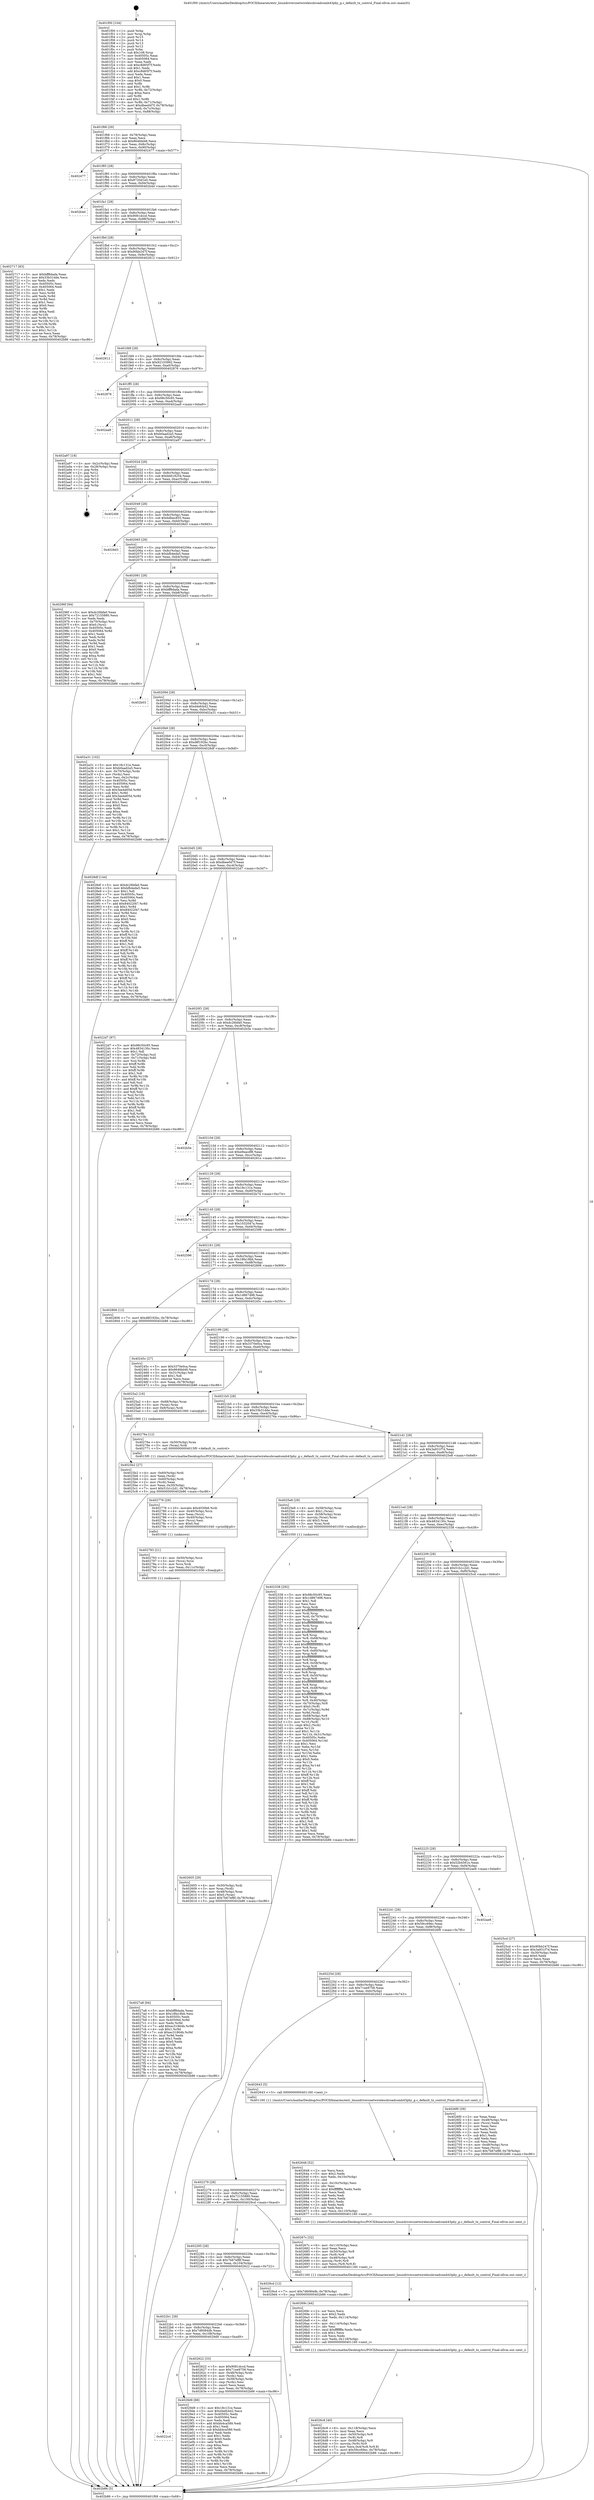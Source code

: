 digraph "0x401f00" {
  label = "0x401f00 (/mnt/c/Users/mathe/Desktop/tcc/POCII/binaries/extr_linuxdriversnetwirelessbroadcomb43phy_g.c_default_tx_control_Final-ollvm.out::main(0))"
  labelloc = "t"
  node[shape=record]

  Entry [label="",width=0.3,height=0.3,shape=circle,fillcolor=black,style=filled]
  "0x401f68" [label="{
     0x401f68 [29]\l
     | [instrs]\l
     &nbsp;&nbsp;0x401f68 \<+3\>: mov -0x78(%rbp),%eax\l
     &nbsp;&nbsp;0x401f6b \<+2\>: mov %eax,%ecx\l
     &nbsp;&nbsp;0x401f6d \<+6\>: sub $0x864fdd48,%ecx\l
     &nbsp;&nbsp;0x401f73 \<+6\>: mov %eax,-0x8c(%rbp)\l
     &nbsp;&nbsp;0x401f79 \<+6\>: mov %ecx,-0x90(%rbp)\l
     &nbsp;&nbsp;0x401f7f \<+6\>: je 0000000000402477 \<main+0x577\>\l
  }"]
  "0x402477" [label="{
     0x402477\l
  }", style=dashed]
  "0x401f85" [label="{
     0x401f85 [28]\l
     | [instrs]\l
     &nbsp;&nbsp;0x401f85 \<+5\>: jmp 0000000000401f8a \<main+0x8a\>\l
     &nbsp;&nbsp;0x401f8a \<+6\>: mov -0x8c(%rbp),%eax\l
     &nbsp;&nbsp;0x401f90 \<+5\>: sub $0x8720d1e0,%eax\l
     &nbsp;&nbsp;0x401f95 \<+6\>: mov %eax,-0x94(%rbp)\l
     &nbsp;&nbsp;0x401f9b \<+6\>: je 0000000000402b4d \<main+0xc4d\>\l
  }"]
  Exit [label="",width=0.3,height=0.3,shape=circle,fillcolor=black,style=filled,peripheries=2]
  "0x402b4d" [label="{
     0x402b4d\l
  }", style=dashed]
  "0x401fa1" [label="{
     0x401fa1 [28]\l
     | [instrs]\l
     &nbsp;&nbsp;0x401fa1 \<+5\>: jmp 0000000000401fa6 \<main+0xa6\>\l
     &nbsp;&nbsp;0x401fa6 \<+6\>: mov -0x8c(%rbp),%eax\l
     &nbsp;&nbsp;0x401fac \<+5\>: sub $0x9081dccd,%eax\l
     &nbsp;&nbsp;0x401fb1 \<+6\>: mov %eax,-0x98(%rbp)\l
     &nbsp;&nbsp;0x401fb7 \<+6\>: je 0000000000402717 \<main+0x817\>\l
  }"]
  "0x4022cd" [label="{
     0x4022cd\l
  }", style=dashed]
  "0x402717" [label="{
     0x402717 [83]\l
     | [instrs]\l
     &nbsp;&nbsp;0x402717 \<+5\>: mov $0xbff8dada,%eax\l
     &nbsp;&nbsp;0x40271c \<+5\>: mov $0x33b31dde,%ecx\l
     &nbsp;&nbsp;0x402721 \<+2\>: xor %edx,%edx\l
     &nbsp;&nbsp;0x402723 \<+7\>: mov 0x40505c,%esi\l
     &nbsp;&nbsp;0x40272a \<+7\>: mov 0x405064,%edi\l
     &nbsp;&nbsp;0x402731 \<+3\>: sub $0x1,%edx\l
     &nbsp;&nbsp;0x402734 \<+3\>: mov %esi,%r8d\l
     &nbsp;&nbsp;0x402737 \<+3\>: add %edx,%r8d\l
     &nbsp;&nbsp;0x40273a \<+4\>: imul %r8d,%esi\l
     &nbsp;&nbsp;0x40273e \<+3\>: and $0x1,%esi\l
     &nbsp;&nbsp;0x402741 \<+3\>: cmp $0x0,%esi\l
     &nbsp;&nbsp;0x402744 \<+4\>: sete %r9b\l
     &nbsp;&nbsp;0x402748 \<+3\>: cmp $0xa,%edi\l
     &nbsp;&nbsp;0x40274b \<+4\>: setl %r10b\l
     &nbsp;&nbsp;0x40274f \<+3\>: mov %r9b,%r11b\l
     &nbsp;&nbsp;0x402752 \<+3\>: and %r10b,%r11b\l
     &nbsp;&nbsp;0x402755 \<+3\>: xor %r10b,%r9b\l
     &nbsp;&nbsp;0x402758 \<+3\>: or %r9b,%r11b\l
     &nbsp;&nbsp;0x40275b \<+4\>: test $0x1,%r11b\l
     &nbsp;&nbsp;0x40275f \<+3\>: cmovne %ecx,%eax\l
     &nbsp;&nbsp;0x402762 \<+3\>: mov %eax,-0x78(%rbp)\l
     &nbsp;&nbsp;0x402765 \<+5\>: jmp 0000000000402b86 \<main+0xc86\>\l
  }"]
  "0x401fbd" [label="{
     0x401fbd [28]\l
     | [instrs]\l
     &nbsp;&nbsp;0x401fbd \<+5\>: jmp 0000000000401fc2 \<main+0xc2\>\l
     &nbsp;&nbsp;0x401fc2 \<+6\>: mov -0x8c(%rbp),%eax\l
     &nbsp;&nbsp;0x401fc8 \<+5\>: sub $0x90bb247f,%eax\l
     &nbsp;&nbsp;0x401fcd \<+6\>: mov %eax,-0x9c(%rbp)\l
     &nbsp;&nbsp;0x401fd3 \<+6\>: je 0000000000402812 \<main+0x912\>\l
  }"]
  "0x4029d9" [label="{
     0x4029d9 [88]\l
     | [instrs]\l
     &nbsp;&nbsp;0x4029d9 \<+5\>: mov $0x18c131e,%eax\l
     &nbsp;&nbsp;0x4029de \<+5\>: mov $0xd4efcb42,%ecx\l
     &nbsp;&nbsp;0x4029e3 \<+7\>: mov 0x40505c,%edx\l
     &nbsp;&nbsp;0x4029ea \<+7\>: mov 0x405064,%esi\l
     &nbsp;&nbsp;0x4029f1 \<+2\>: mov %edx,%edi\l
     &nbsp;&nbsp;0x4029f3 \<+6\>: add $0xbb4ca589,%edi\l
     &nbsp;&nbsp;0x4029f9 \<+3\>: sub $0x1,%edi\l
     &nbsp;&nbsp;0x4029fc \<+6\>: sub $0xbb4ca589,%edi\l
     &nbsp;&nbsp;0x402a02 \<+3\>: imul %edi,%edx\l
     &nbsp;&nbsp;0x402a05 \<+3\>: and $0x1,%edx\l
     &nbsp;&nbsp;0x402a08 \<+3\>: cmp $0x0,%edx\l
     &nbsp;&nbsp;0x402a0b \<+4\>: sete %r8b\l
     &nbsp;&nbsp;0x402a0f \<+3\>: cmp $0xa,%esi\l
     &nbsp;&nbsp;0x402a12 \<+4\>: setl %r9b\l
     &nbsp;&nbsp;0x402a16 \<+3\>: mov %r8b,%r10b\l
     &nbsp;&nbsp;0x402a19 \<+3\>: and %r9b,%r10b\l
     &nbsp;&nbsp;0x402a1c \<+3\>: xor %r9b,%r8b\l
     &nbsp;&nbsp;0x402a1f \<+3\>: or %r8b,%r10b\l
     &nbsp;&nbsp;0x402a22 \<+4\>: test $0x1,%r10b\l
     &nbsp;&nbsp;0x402a26 \<+3\>: cmovne %ecx,%eax\l
     &nbsp;&nbsp;0x402a29 \<+3\>: mov %eax,-0x78(%rbp)\l
     &nbsp;&nbsp;0x402a2c \<+5\>: jmp 0000000000402b86 \<main+0xc86\>\l
  }"]
  "0x402812" [label="{
     0x402812\l
  }", style=dashed]
  "0x401fd9" [label="{
     0x401fd9 [28]\l
     | [instrs]\l
     &nbsp;&nbsp;0x401fd9 \<+5\>: jmp 0000000000401fde \<main+0xde\>\l
     &nbsp;&nbsp;0x401fde \<+6\>: mov -0x8c(%rbp),%eax\l
     &nbsp;&nbsp;0x401fe4 \<+5\>: sub $0x92103992,%eax\l
     &nbsp;&nbsp;0x401fe9 \<+6\>: mov %eax,-0xa0(%rbp)\l
     &nbsp;&nbsp;0x401fef \<+6\>: je 0000000000402876 \<main+0x976\>\l
  }"]
  "0x4027a8" [label="{
     0x4027a8 [94]\l
     | [instrs]\l
     &nbsp;&nbsp;0x4027a8 \<+5\>: mov $0xbff8dada,%eax\l
     &nbsp;&nbsp;0x4027ad \<+5\>: mov $0x18fa18bb,%esi\l
     &nbsp;&nbsp;0x4027b2 \<+7\>: mov 0x40505c,%edx\l
     &nbsp;&nbsp;0x4027b9 \<+8\>: mov 0x405064,%r8d\l
     &nbsp;&nbsp;0x4027c1 \<+3\>: mov %edx,%r9d\l
     &nbsp;&nbsp;0x4027c4 \<+7\>: add $0xec31864b,%r9d\l
     &nbsp;&nbsp;0x4027cb \<+4\>: sub $0x1,%r9d\l
     &nbsp;&nbsp;0x4027cf \<+7\>: sub $0xec31864b,%r9d\l
     &nbsp;&nbsp;0x4027d6 \<+4\>: imul %r9d,%edx\l
     &nbsp;&nbsp;0x4027da \<+3\>: and $0x1,%edx\l
     &nbsp;&nbsp;0x4027dd \<+3\>: cmp $0x0,%edx\l
     &nbsp;&nbsp;0x4027e0 \<+4\>: sete %r10b\l
     &nbsp;&nbsp;0x4027e4 \<+4\>: cmp $0xa,%r8d\l
     &nbsp;&nbsp;0x4027e8 \<+4\>: setl %r11b\l
     &nbsp;&nbsp;0x4027ec \<+3\>: mov %r10b,%bl\l
     &nbsp;&nbsp;0x4027ef \<+3\>: and %r11b,%bl\l
     &nbsp;&nbsp;0x4027f2 \<+3\>: xor %r11b,%r10b\l
     &nbsp;&nbsp;0x4027f5 \<+3\>: or %r10b,%bl\l
     &nbsp;&nbsp;0x4027f8 \<+3\>: test $0x1,%bl\l
     &nbsp;&nbsp;0x4027fb \<+3\>: cmovne %esi,%eax\l
     &nbsp;&nbsp;0x4027fe \<+3\>: mov %eax,-0x78(%rbp)\l
     &nbsp;&nbsp;0x402801 \<+5\>: jmp 0000000000402b86 \<main+0xc86\>\l
  }"]
  "0x402876" [label="{
     0x402876\l
  }", style=dashed]
  "0x401ff5" [label="{
     0x401ff5 [28]\l
     | [instrs]\l
     &nbsp;&nbsp;0x401ff5 \<+5\>: jmp 0000000000401ffa \<main+0xfa\>\l
     &nbsp;&nbsp;0x401ffa \<+6\>: mov -0x8c(%rbp),%eax\l
     &nbsp;&nbsp;0x402000 \<+5\>: sub $0x98c50c95,%eax\l
     &nbsp;&nbsp;0x402005 \<+6\>: mov %eax,-0xa4(%rbp)\l
     &nbsp;&nbsp;0x40200b \<+6\>: je 0000000000402aa9 \<main+0xba9\>\l
  }"]
  "0x402793" [label="{
     0x402793 [21]\l
     | [instrs]\l
     &nbsp;&nbsp;0x402793 \<+4\>: mov -0x50(%rbp),%rcx\l
     &nbsp;&nbsp;0x402797 \<+3\>: mov (%rcx),%rcx\l
     &nbsp;&nbsp;0x40279a \<+3\>: mov %rcx,%rdi\l
     &nbsp;&nbsp;0x40279d \<+6\>: mov %eax,-0x11c(%rbp)\l
     &nbsp;&nbsp;0x4027a3 \<+5\>: call 0000000000401030 \<free@plt\>\l
     | [calls]\l
     &nbsp;&nbsp;0x401030 \{1\} (unknown)\l
  }"]
  "0x402aa9" [label="{
     0x402aa9\l
  }", style=dashed]
  "0x402011" [label="{
     0x402011 [28]\l
     | [instrs]\l
     &nbsp;&nbsp;0x402011 \<+5\>: jmp 0000000000402016 \<main+0x116\>\l
     &nbsp;&nbsp;0x402016 \<+6\>: mov -0x8c(%rbp),%eax\l
     &nbsp;&nbsp;0x40201c \<+5\>: sub $0xb0aad2a5,%eax\l
     &nbsp;&nbsp;0x402021 \<+6\>: mov %eax,-0xa8(%rbp)\l
     &nbsp;&nbsp;0x402027 \<+6\>: je 0000000000402a97 \<main+0xb97\>\l
  }"]
  "0x402776" [label="{
     0x402776 [29]\l
     | [instrs]\l
     &nbsp;&nbsp;0x402776 \<+10\>: movabs $0x4030b6,%rdi\l
     &nbsp;&nbsp;0x402780 \<+4\>: mov -0x40(%rbp),%rcx\l
     &nbsp;&nbsp;0x402784 \<+2\>: mov %eax,(%rcx)\l
     &nbsp;&nbsp;0x402786 \<+4\>: mov -0x40(%rbp),%rcx\l
     &nbsp;&nbsp;0x40278a \<+2\>: mov (%rcx),%esi\l
     &nbsp;&nbsp;0x40278c \<+2\>: mov $0x0,%al\l
     &nbsp;&nbsp;0x40278e \<+5\>: call 0000000000401040 \<printf@plt\>\l
     | [calls]\l
     &nbsp;&nbsp;0x401040 \{1\} (unknown)\l
  }"]
  "0x402a97" [label="{
     0x402a97 [18]\l
     | [instrs]\l
     &nbsp;&nbsp;0x402a97 \<+3\>: mov -0x2c(%rbp),%eax\l
     &nbsp;&nbsp;0x402a9a \<+4\>: lea -0x28(%rbp),%rsp\l
     &nbsp;&nbsp;0x402a9e \<+1\>: pop %rbx\l
     &nbsp;&nbsp;0x402a9f \<+2\>: pop %r12\l
     &nbsp;&nbsp;0x402aa1 \<+2\>: pop %r13\l
     &nbsp;&nbsp;0x402aa3 \<+2\>: pop %r14\l
     &nbsp;&nbsp;0x402aa5 \<+2\>: pop %r15\l
     &nbsp;&nbsp;0x402aa7 \<+1\>: pop %rbp\l
     &nbsp;&nbsp;0x402aa8 \<+1\>: ret\l
  }"]
  "0x40202d" [label="{
     0x40202d [28]\l
     | [instrs]\l
     &nbsp;&nbsp;0x40202d \<+5\>: jmp 0000000000402032 \<main+0x132\>\l
     &nbsp;&nbsp;0x402032 \<+6\>: mov -0x8c(%rbp),%eax\l
     &nbsp;&nbsp;0x402038 \<+5\>: sub $0xbb618254,%eax\l
     &nbsp;&nbsp;0x40203d \<+6\>: mov %eax,-0xac(%rbp)\l
     &nbsp;&nbsp;0x402043 \<+6\>: je 00000000004024fd \<main+0x5fd\>\l
  }"]
  "0x4026c8" [label="{
     0x4026c8 [40]\l
     | [instrs]\l
     &nbsp;&nbsp;0x4026c8 \<+6\>: mov -0x118(%rbp),%ecx\l
     &nbsp;&nbsp;0x4026ce \<+3\>: imul %eax,%ecx\l
     &nbsp;&nbsp;0x4026d1 \<+4\>: mov -0x50(%rbp),%r8\l
     &nbsp;&nbsp;0x4026d5 \<+3\>: mov (%r8),%r8\l
     &nbsp;&nbsp;0x4026d8 \<+4\>: mov -0x48(%rbp),%r9\l
     &nbsp;&nbsp;0x4026dc \<+3\>: movslq (%r9),%r9\l
     &nbsp;&nbsp;0x4026df \<+5\>: mov %ecx,0x4(%r8,%r9,8)\l
     &nbsp;&nbsp;0x4026e4 \<+7\>: movl $0x59cc69ec,-0x78(%rbp)\l
     &nbsp;&nbsp;0x4026eb \<+5\>: jmp 0000000000402b86 \<main+0xc86\>\l
  }"]
  "0x4024fd" [label="{
     0x4024fd\l
  }", style=dashed]
  "0x402049" [label="{
     0x402049 [28]\l
     | [instrs]\l
     &nbsp;&nbsp;0x402049 \<+5\>: jmp 000000000040204e \<main+0x14e\>\l
     &nbsp;&nbsp;0x40204e \<+6\>: mov -0x8c(%rbp),%eax\l
     &nbsp;&nbsp;0x402054 \<+5\>: sub $0xbdbec855,%eax\l
     &nbsp;&nbsp;0x402059 \<+6\>: mov %eax,-0xb0(%rbp)\l
     &nbsp;&nbsp;0x40205f \<+6\>: je 00000000004028d3 \<main+0x9d3\>\l
  }"]
  "0x40269c" [label="{
     0x40269c [44]\l
     | [instrs]\l
     &nbsp;&nbsp;0x40269c \<+2\>: xor %ecx,%ecx\l
     &nbsp;&nbsp;0x40269e \<+5\>: mov $0x2,%edx\l
     &nbsp;&nbsp;0x4026a3 \<+6\>: mov %edx,-0x114(%rbp)\l
     &nbsp;&nbsp;0x4026a9 \<+1\>: cltd\l
     &nbsp;&nbsp;0x4026aa \<+6\>: mov -0x114(%rbp),%esi\l
     &nbsp;&nbsp;0x4026b0 \<+2\>: idiv %esi\l
     &nbsp;&nbsp;0x4026b2 \<+6\>: imul $0xfffffffe,%edx,%edx\l
     &nbsp;&nbsp;0x4026b8 \<+3\>: sub $0x1,%ecx\l
     &nbsp;&nbsp;0x4026bb \<+2\>: sub %ecx,%edx\l
     &nbsp;&nbsp;0x4026bd \<+6\>: mov %edx,-0x118(%rbp)\l
     &nbsp;&nbsp;0x4026c3 \<+5\>: call 0000000000401160 \<next_i\>\l
     | [calls]\l
     &nbsp;&nbsp;0x401160 \{1\} (/mnt/c/Users/mathe/Desktop/tcc/POCII/binaries/extr_linuxdriversnetwirelessbroadcomb43phy_g.c_default_tx_control_Final-ollvm.out::next_i)\l
  }"]
  "0x4028d3" [label="{
     0x4028d3\l
  }", style=dashed]
  "0x402065" [label="{
     0x402065 [28]\l
     | [instrs]\l
     &nbsp;&nbsp;0x402065 \<+5\>: jmp 000000000040206a \<main+0x16a\>\l
     &nbsp;&nbsp;0x40206a \<+6\>: mov -0x8c(%rbp),%eax\l
     &nbsp;&nbsp;0x402070 \<+5\>: sub $0xbfb4eda5,%eax\l
     &nbsp;&nbsp;0x402075 \<+6\>: mov %eax,-0xb4(%rbp)\l
     &nbsp;&nbsp;0x40207b \<+6\>: je 000000000040296f \<main+0xa6f\>\l
  }"]
  "0x40267c" [label="{
     0x40267c [32]\l
     | [instrs]\l
     &nbsp;&nbsp;0x40267c \<+6\>: mov -0x110(%rbp),%ecx\l
     &nbsp;&nbsp;0x402682 \<+3\>: imul %eax,%ecx\l
     &nbsp;&nbsp;0x402685 \<+4\>: mov -0x50(%rbp),%r8\l
     &nbsp;&nbsp;0x402689 \<+3\>: mov (%r8),%r8\l
     &nbsp;&nbsp;0x40268c \<+4\>: mov -0x48(%rbp),%r9\l
     &nbsp;&nbsp;0x402690 \<+3\>: movslq (%r9),%r9\l
     &nbsp;&nbsp;0x402693 \<+4\>: mov %ecx,(%r8,%r9,8)\l
     &nbsp;&nbsp;0x402697 \<+5\>: call 0000000000401160 \<next_i\>\l
     | [calls]\l
     &nbsp;&nbsp;0x401160 \{1\} (/mnt/c/Users/mathe/Desktop/tcc/POCII/binaries/extr_linuxdriversnetwirelessbroadcomb43phy_g.c_default_tx_control_Final-ollvm.out::next_i)\l
  }"]
  "0x40296f" [label="{
     0x40296f [94]\l
     | [instrs]\l
     &nbsp;&nbsp;0x40296f \<+5\>: mov $0xdc26bfa0,%eax\l
     &nbsp;&nbsp;0x402974 \<+5\>: mov $0x72155880,%ecx\l
     &nbsp;&nbsp;0x402979 \<+2\>: xor %edx,%edx\l
     &nbsp;&nbsp;0x40297b \<+4\>: mov -0x70(%rbp),%rsi\l
     &nbsp;&nbsp;0x40297f \<+6\>: movl $0x0,(%rsi)\l
     &nbsp;&nbsp;0x402985 \<+7\>: mov 0x40505c,%edi\l
     &nbsp;&nbsp;0x40298c \<+8\>: mov 0x405064,%r8d\l
     &nbsp;&nbsp;0x402994 \<+3\>: sub $0x1,%edx\l
     &nbsp;&nbsp;0x402997 \<+3\>: mov %edi,%r9d\l
     &nbsp;&nbsp;0x40299a \<+3\>: add %edx,%r9d\l
     &nbsp;&nbsp;0x40299d \<+4\>: imul %r9d,%edi\l
     &nbsp;&nbsp;0x4029a1 \<+3\>: and $0x1,%edi\l
     &nbsp;&nbsp;0x4029a4 \<+3\>: cmp $0x0,%edi\l
     &nbsp;&nbsp;0x4029a7 \<+4\>: sete %r10b\l
     &nbsp;&nbsp;0x4029ab \<+4\>: cmp $0xa,%r8d\l
     &nbsp;&nbsp;0x4029af \<+4\>: setl %r11b\l
     &nbsp;&nbsp;0x4029b3 \<+3\>: mov %r10b,%bl\l
     &nbsp;&nbsp;0x4029b6 \<+3\>: and %r11b,%bl\l
     &nbsp;&nbsp;0x4029b9 \<+3\>: xor %r11b,%r10b\l
     &nbsp;&nbsp;0x4029bc \<+3\>: or %r10b,%bl\l
     &nbsp;&nbsp;0x4029bf \<+3\>: test $0x1,%bl\l
     &nbsp;&nbsp;0x4029c2 \<+3\>: cmovne %ecx,%eax\l
     &nbsp;&nbsp;0x4029c5 \<+3\>: mov %eax,-0x78(%rbp)\l
     &nbsp;&nbsp;0x4029c8 \<+5\>: jmp 0000000000402b86 \<main+0xc86\>\l
  }"]
  "0x402081" [label="{
     0x402081 [28]\l
     | [instrs]\l
     &nbsp;&nbsp;0x402081 \<+5\>: jmp 0000000000402086 \<main+0x186\>\l
     &nbsp;&nbsp;0x402086 \<+6\>: mov -0x8c(%rbp),%eax\l
     &nbsp;&nbsp;0x40208c \<+5\>: sub $0xbff8dada,%eax\l
     &nbsp;&nbsp;0x402091 \<+6\>: mov %eax,-0xb8(%rbp)\l
     &nbsp;&nbsp;0x402097 \<+6\>: je 0000000000402b03 \<main+0xc03\>\l
  }"]
  "0x402648" [label="{
     0x402648 [52]\l
     | [instrs]\l
     &nbsp;&nbsp;0x402648 \<+2\>: xor %ecx,%ecx\l
     &nbsp;&nbsp;0x40264a \<+5\>: mov $0x2,%edx\l
     &nbsp;&nbsp;0x40264f \<+6\>: mov %edx,-0x10c(%rbp)\l
     &nbsp;&nbsp;0x402655 \<+1\>: cltd\l
     &nbsp;&nbsp;0x402656 \<+6\>: mov -0x10c(%rbp),%esi\l
     &nbsp;&nbsp;0x40265c \<+2\>: idiv %esi\l
     &nbsp;&nbsp;0x40265e \<+6\>: imul $0xfffffffe,%edx,%edx\l
     &nbsp;&nbsp;0x402664 \<+2\>: mov %ecx,%edi\l
     &nbsp;&nbsp;0x402666 \<+2\>: sub %edx,%edi\l
     &nbsp;&nbsp;0x402668 \<+2\>: mov %ecx,%edx\l
     &nbsp;&nbsp;0x40266a \<+3\>: sub $0x1,%edx\l
     &nbsp;&nbsp;0x40266d \<+2\>: add %edx,%edi\l
     &nbsp;&nbsp;0x40266f \<+2\>: sub %edi,%ecx\l
     &nbsp;&nbsp;0x402671 \<+6\>: mov %ecx,-0x110(%rbp)\l
     &nbsp;&nbsp;0x402677 \<+5\>: call 0000000000401160 \<next_i\>\l
     | [calls]\l
     &nbsp;&nbsp;0x401160 \{1\} (/mnt/c/Users/mathe/Desktop/tcc/POCII/binaries/extr_linuxdriversnetwirelessbroadcomb43phy_g.c_default_tx_control_Final-ollvm.out::next_i)\l
  }"]
  "0x402b03" [label="{
     0x402b03\l
  }", style=dashed]
  "0x40209d" [label="{
     0x40209d [28]\l
     | [instrs]\l
     &nbsp;&nbsp;0x40209d \<+5\>: jmp 00000000004020a2 \<main+0x1a2\>\l
     &nbsp;&nbsp;0x4020a2 \<+6\>: mov -0x8c(%rbp),%eax\l
     &nbsp;&nbsp;0x4020a8 \<+5\>: sub $0xd4efcb42,%eax\l
     &nbsp;&nbsp;0x4020ad \<+6\>: mov %eax,-0xbc(%rbp)\l
     &nbsp;&nbsp;0x4020b3 \<+6\>: je 0000000000402a31 \<main+0xb31\>\l
  }"]
  "0x4022b1" [label="{
     0x4022b1 [28]\l
     | [instrs]\l
     &nbsp;&nbsp;0x4022b1 \<+5\>: jmp 00000000004022b6 \<main+0x3b6\>\l
     &nbsp;&nbsp;0x4022b6 \<+6\>: mov -0x8c(%rbp),%eax\l
     &nbsp;&nbsp;0x4022bc \<+5\>: sub $0x7d6084db,%eax\l
     &nbsp;&nbsp;0x4022c1 \<+6\>: mov %eax,-0x108(%rbp)\l
     &nbsp;&nbsp;0x4022c7 \<+6\>: je 00000000004029d9 \<main+0xad9\>\l
  }"]
  "0x402a31" [label="{
     0x402a31 [102]\l
     | [instrs]\l
     &nbsp;&nbsp;0x402a31 \<+5\>: mov $0x18c131e,%eax\l
     &nbsp;&nbsp;0x402a36 \<+5\>: mov $0xb0aad2a5,%ecx\l
     &nbsp;&nbsp;0x402a3b \<+4\>: mov -0x70(%rbp),%rdx\l
     &nbsp;&nbsp;0x402a3f \<+2\>: mov (%rdx),%esi\l
     &nbsp;&nbsp;0x402a41 \<+3\>: mov %esi,-0x2c(%rbp)\l
     &nbsp;&nbsp;0x402a44 \<+7\>: mov 0x40505c,%esi\l
     &nbsp;&nbsp;0x402a4b \<+7\>: mov 0x405064,%edi\l
     &nbsp;&nbsp;0x402a52 \<+3\>: mov %esi,%r8d\l
     &nbsp;&nbsp;0x402a55 \<+7\>: sub $0x3ee4d05d,%r8d\l
     &nbsp;&nbsp;0x402a5c \<+4\>: sub $0x1,%r8d\l
     &nbsp;&nbsp;0x402a60 \<+7\>: add $0x3ee4d05d,%r8d\l
     &nbsp;&nbsp;0x402a67 \<+4\>: imul %r8d,%esi\l
     &nbsp;&nbsp;0x402a6b \<+3\>: and $0x1,%esi\l
     &nbsp;&nbsp;0x402a6e \<+3\>: cmp $0x0,%esi\l
     &nbsp;&nbsp;0x402a71 \<+4\>: sete %r9b\l
     &nbsp;&nbsp;0x402a75 \<+3\>: cmp $0xa,%edi\l
     &nbsp;&nbsp;0x402a78 \<+4\>: setl %r10b\l
     &nbsp;&nbsp;0x402a7c \<+3\>: mov %r9b,%r11b\l
     &nbsp;&nbsp;0x402a7f \<+3\>: and %r10b,%r11b\l
     &nbsp;&nbsp;0x402a82 \<+3\>: xor %r10b,%r9b\l
     &nbsp;&nbsp;0x402a85 \<+3\>: or %r9b,%r11b\l
     &nbsp;&nbsp;0x402a88 \<+4\>: test $0x1,%r11b\l
     &nbsp;&nbsp;0x402a8c \<+3\>: cmovne %ecx,%eax\l
     &nbsp;&nbsp;0x402a8f \<+3\>: mov %eax,-0x78(%rbp)\l
     &nbsp;&nbsp;0x402a92 \<+5\>: jmp 0000000000402b86 \<main+0xc86\>\l
  }"]
  "0x4020b9" [label="{
     0x4020b9 [28]\l
     | [instrs]\l
     &nbsp;&nbsp;0x4020b9 \<+5\>: jmp 00000000004020be \<main+0x1be\>\l
     &nbsp;&nbsp;0x4020be \<+6\>: mov -0x8c(%rbp),%eax\l
     &nbsp;&nbsp;0x4020c4 \<+5\>: sub $0xd8f192bc,%eax\l
     &nbsp;&nbsp;0x4020c9 \<+6\>: mov %eax,-0xc0(%rbp)\l
     &nbsp;&nbsp;0x4020cf \<+6\>: je 00000000004028df \<main+0x9df\>\l
  }"]
  "0x402622" [label="{
     0x402622 [33]\l
     | [instrs]\l
     &nbsp;&nbsp;0x402622 \<+5\>: mov $0x9081dccd,%eax\l
     &nbsp;&nbsp;0x402627 \<+5\>: mov $0x71ee9758,%ecx\l
     &nbsp;&nbsp;0x40262c \<+4\>: mov -0x48(%rbp),%rdx\l
     &nbsp;&nbsp;0x402630 \<+2\>: mov (%rdx),%esi\l
     &nbsp;&nbsp;0x402632 \<+4\>: mov -0x58(%rbp),%rdx\l
     &nbsp;&nbsp;0x402636 \<+2\>: cmp (%rdx),%esi\l
     &nbsp;&nbsp;0x402638 \<+3\>: cmovl %ecx,%eax\l
     &nbsp;&nbsp;0x40263b \<+3\>: mov %eax,-0x78(%rbp)\l
     &nbsp;&nbsp;0x40263e \<+5\>: jmp 0000000000402b86 \<main+0xc86\>\l
  }"]
  "0x4028df" [label="{
     0x4028df [144]\l
     | [instrs]\l
     &nbsp;&nbsp;0x4028df \<+5\>: mov $0xdc26bfa0,%eax\l
     &nbsp;&nbsp;0x4028e4 \<+5\>: mov $0xbfb4eda5,%ecx\l
     &nbsp;&nbsp;0x4028e9 \<+2\>: mov $0x1,%dl\l
     &nbsp;&nbsp;0x4028eb \<+7\>: mov 0x40505c,%esi\l
     &nbsp;&nbsp;0x4028f2 \<+7\>: mov 0x405064,%edi\l
     &nbsp;&nbsp;0x4028f9 \<+3\>: mov %esi,%r8d\l
     &nbsp;&nbsp;0x4028fc \<+7\>: add $0x84022f47,%r8d\l
     &nbsp;&nbsp;0x402903 \<+4\>: sub $0x1,%r8d\l
     &nbsp;&nbsp;0x402907 \<+7\>: sub $0x84022f47,%r8d\l
     &nbsp;&nbsp;0x40290e \<+4\>: imul %r8d,%esi\l
     &nbsp;&nbsp;0x402912 \<+3\>: and $0x1,%esi\l
     &nbsp;&nbsp;0x402915 \<+3\>: cmp $0x0,%esi\l
     &nbsp;&nbsp;0x402918 \<+4\>: sete %r9b\l
     &nbsp;&nbsp;0x40291c \<+3\>: cmp $0xa,%edi\l
     &nbsp;&nbsp;0x40291f \<+4\>: setl %r10b\l
     &nbsp;&nbsp;0x402923 \<+3\>: mov %r9b,%r11b\l
     &nbsp;&nbsp;0x402926 \<+4\>: xor $0xff,%r11b\l
     &nbsp;&nbsp;0x40292a \<+3\>: mov %r10b,%bl\l
     &nbsp;&nbsp;0x40292d \<+3\>: xor $0xff,%bl\l
     &nbsp;&nbsp;0x402930 \<+3\>: xor $0x1,%dl\l
     &nbsp;&nbsp;0x402933 \<+3\>: mov %r11b,%r14b\l
     &nbsp;&nbsp;0x402936 \<+4\>: and $0xff,%r14b\l
     &nbsp;&nbsp;0x40293a \<+3\>: and %dl,%r9b\l
     &nbsp;&nbsp;0x40293d \<+3\>: mov %bl,%r15b\l
     &nbsp;&nbsp;0x402940 \<+4\>: and $0xff,%r15b\l
     &nbsp;&nbsp;0x402944 \<+3\>: and %dl,%r10b\l
     &nbsp;&nbsp;0x402947 \<+3\>: or %r9b,%r14b\l
     &nbsp;&nbsp;0x40294a \<+3\>: or %r10b,%r15b\l
     &nbsp;&nbsp;0x40294d \<+3\>: xor %r15b,%r14b\l
     &nbsp;&nbsp;0x402950 \<+3\>: or %bl,%r11b\l
     &nbsp;&nbsp;0x402953 \<+4\>: xor $0xff,%r11b\l
     &nbsp;&nbsp;0x402957 \<+3\>: or $0x1,%dl\l
     &nbsp;&nbsp;0x40295a \<+3\>: and %dl,%r11b\l
     &nbsp;&nbsp;0x40295d \<+3\>: or %r11b,%r14b\l
     &nbsp;&nbsp;0x402960 \<+4\>: test $0x1,%r14b\l
     &nbsp;&nbsp;0x402964 \<+3\>: cmovne %ecx,%eax\l
     &nbsp;&nbsp;0x402967 \<+3\>: mov %eax,-0x78(%rbp)\l
     &nbsp;&nbsp;0x40296a \<+5\>: jmp 0000000000402b86 \<main+0xc86\>\l
  }"]
  "0x4020d5" [label="{
     0x4020d5 [28]\l
     | [instrs]\l
     &nbsp;&nbsp;0x4020d5 \<+5\>: jmp 00000000004020da \<main+0x1da\>\l
     &nbsp;&nbsp;0x4020da \<+6\>: mov -0x8c(%rbp),%eax\l
     &nbsp;&nbsp;0x4020e0 \<+5\>: sub $0xdbee0d7f,%eax\l
     &nbsp;&nbsp;0x4020e5 \<+6\>: mov %eax,-0xc4(%rbp)\l
     &nbsp;&nbsp;0x4020eb \<+6\>: je 00000000004022d7 \<main+0x3d7\>\l
  }"]
  "0x402295" [label="{
     0x402295 [28]\l
     | [instrs]\l
     &nbsp;&nbsp;0x402295 \<+5\>: jmp 000000000040229a \<main+0x39a\>\l
     &nbsp;&nbsp;0x40229a \<+6\>: mov -0x8c(%rbp),%eax\l
     &nbsp;&nbsp;0x4022a0 \<+5\>: sub $0x7b67ef8f,%eax\l
     &nbsp;&nbsp;0x4022a5 \<+6\>: mov %eax,-0x104(%rbp)\l
     &nbsp;&nbsp;0x4022ab \<+6\>: je 0000000000402622 \<main+0x722\>\l
  }"]
  "0x4022d7" [label="{
     0x4022d7 [97]\l
     | [instrs]\l
     &nbsp;&nbsp;0x4022d7 \<+5\>: mov $0x98c50c95,%eax\l
     &nbsp;&nbsp;0x4022dc \<+5\>: mov $0x4834130c,%ecx\l
     &nbsp;&nbsp;0x4022e1 \<+2\>: mov $0x1,%dl\l
     &nbsp;&nbsp;0x4022e3 \<+4\>: mov -0x72(%rbp),%sil\l
     &nbsp;&nbsp;0x4022e7 \<+4\>: mov -0x71(%rbp),%dil\l
     &nbsp;&nbsp;0x4022eb \<+3\>: mov %sil,%r8b\l
     &nbsp;&nbsp;0x4022ee \<+4\>: xor $0xff,%r8b\l
     &nbsp;&nbsp;0x4022f2 \<+3\>: mov %dil,%r9b\l
     &nbsp;&nbsp;0x4022f5 \<+4\>: xor $0xff,%r9b\l
     &nbsp;&nbsp;0x4022f9 \<+3\>: xor $0x1,%dl\l
     &nbsp;&nbsp;0x4022fc \<+3\>: mov %r8b,%r10b\l
     &nbsp;&nbsp;0x4022ff \<+4\>: and $0xff,%r10b\l
     &nbsp;&nbsp;0x402303 \<+3\>: and %dl,%sil\l
     &nbsp;&nbsp;0x402306 \<+3\>: mov %r9b,%r11b\l
     &nbsp;&nbsp;0x402309 \<+4\>: and $0xff,%r11b\l
     &nbsp;&nbsp;0x40230d \<+3\>: and %dl,%dil\l
     &nbsp;&nbsp;0x402310 \<+3\>: or %sil,%r10b\l
     &nbsp;&nbsp;0x402313 \<+3\>: or %dil,%r11b\l
     &nbsp;&nbsp;0x402316 \<+3\>: xor %r11b,%r10b\l
     &nbsp;&nbsp;0x402319 \<+3\>: or %r9b,%r8b\l
     &nbsp;&nbsp;0x40231c \<+4\>: xor $0xff,%r8b\l
     &nbsp;&nbsp;0x402320 \<+3\>: or $0x1,%dl\l
     &nbsp;&nbsp;0x402323 \<+3\>: and %dl,%r8b\l
     &nbsp;&nbsp;0x402326 \<+3\>: or %r8b,%r10b\l
     &nbsp;&nbsp;0x402329 \<+4\>: test $0x1,%r10b\l
     &nbsp;&nbsp;0x40232d \<+3\>: cmovne %ecx,%eax\l
     &nbsp;&nbsp;0x402330 \<+3\>: mov %eax,-0x78(%rbp)\l
     &nbsp;&nbsp;0x402333 \<+5\>: jmp 0000000000402b86 \<main+0xc86\>\l
  }"]
  "0x4020f1" [label="{
     0x4020f1 [28]\l
     | [instrs]\l
     &nbsp;&nbsp;0x4020f1 \<+5\>: jmp 00000000004020f6 \<main+0x1f6\>\l
     &nbsp;&nbsp;0x4020f6 \<+6\>: mov -0x8c(%rbp),%eax\l
     &nbsp;&nbsp;0x4020fc \<+5\>: sub $0xdc26bfa0,%eax\l
     &nbsp;&nbsp;0x402101 \<+6\>: mov %eax,-0xc8(%rbp)\l
     &nbsp;&nbsp;0x402107 \<+6\>: je 0000000000402b5e \<main+0xc5e\>\l
  }"]
  "0x402b86" [label="{
     0x402b86 [5]\l
     | [instrs]\l
     &nbsp;&nbsp;0x402b86 \<+5\>: jmp 0000000000401f68 \<main+0x68\>\l
  }"]
  "0x401f00" [label="{
     0x401f00 [104]\l
     | [instrs]\l
     &nbsp;&nbsp;0x401f00 \<+1\>: push %rbp\l
     &nbsp;&nbsp;0x401f01 \<+3\>: mov %rsp,%rbp\l
     &nbsp;&nbsp;0x401f04 \<+2\>: push %r15\l
     &nbsp;&nbsp;0x401f06 \<+2\>: push %r14\l
     &nbsp;&nbsp;0x401f08 \<+2\>: push %r13\l
     &nbsp;&nbsp;0x401f0a \<+2\>: push %r12\l
     &nbsp;&nbsp;0x401f0c \<+1\>: push %rbx\l
     &nbsp;&nbsp;0x401f0d \<+7\>: sub $0x108,%rsp\l
     &nbsp;&nbsp;0x401f14 \<+7\>: mov 0x40505c,%eax\l
     &nbsp;&nbsp;0x401f1b \<+7\>: mov 0x405064,%ecx\l
     &nbsp;&nbsp;0x401f22 \<+2\>: mov %eax,%edx\l
     &nbsp;&nbsp;0x401f24 \<+6\>: sub $0xc8d65f7f,%edx\l
     &nbsp;&nbsp;0x401f2a \<+3\>: sub $0x1,%edx\l
     &nbsp;&nbsp;0x401f2d \<+6\>: add $0xc8d65f7f,%edx\l
     &nbsp;&nbsp;0x401f33 \<+3\>: imul %edx,%eax\l
     &nbsp;&nbsp;0x401f36 \<+3\>: and $0x1,%eax\l
     &nbsp;&nbsp;0x401f39 \<+3\>: cmp $0x0,%eax\l
     &nbsp;&nbsp;0x401f3c \<+4\>: sete %r8b\l
     &nbsp;&nbsp;0x401f40 \<+4\>: and $0x1,%r8b\l
     &nbsp;&nbsp;0x401f44 \<+4\>: mov %r8b,-0x72(%rbp)\l
     &nbsp;&nbsp;0x401f48 \<+3\>: cmp $0xa,%ecx\l
     &nbsp;&nbsp;0x401f4b \<+4\>: setl %r8b\l
     &nbsp;&nbsp;0x401f4f \<+4\>: and $0x1,%r8b\l
     &nbsp;&nbsp;0x401f53 \<+4\>: mov %r8b,-0x71(%rbp)\l
     &nbsp;&nbsp;0x401f57 \<+7\>: movl $0xdbee0d7f,-0x78(%rbp)\l
     &nbsp;&nbsp;0x401f5e \<+3\>: mov %edi,-0x7c(%rbp)\l
     &nbsp;&nbsp;0x401f61 \<+7\>: mov %rsi,-0x88(%rbp)\l
  }"]
  "0x4029cd" [label="{
     0x4029cd [12]\l
     | [instrs]\l
     &nbsp;&nbsp;0x4029cd \<+7\>: movl $0x7d6084db,-0x78(%rbp)\l
     &nbsp;&nbsp;0x4029d4 \<+5\>: jmp 0000000000402b86 \<main+0xc86\>\l
  }"]
  "0x402b5e" [label="{
     0x402b5e\l
  }", style=dashed]
  "0x40210d" [label="{
     0x40210d [28]\l
     | [instrs]\l
     &nbsp;&nbsp;0x40210d \<+5\>: jmp 0000000000402112 \<main+0x212\>\l
     &nbsp;&nbsp;0x402112 \<+6\>: mov -0x8c(%rbp),%eax\l
     &nbsp;&nbsp;0x402118 \<+5\>: sub $0xe9eacdf8,%eax\l
     &nbsp;&nbsp;0x40211d \<+6\>: mov %eax,-0xcc(%rbp)\l
     &nbsp;&nbsp;0x402123 \<+6\>: je 000000000040281e \<main+0x91e\>\l
  }"]
  "0x402279" [label="{
     0x402279 [28]\l
     | [instrs]\l
     &nbsp;&nbsp;0x402279 \<+5\>: jmp 000000000040227e \<main+0x37e\>\l
     &nbsp;&nbsp;0x40227e \<+6\>: mov -0x8c(%rbp),%eax\l
     &nbsp;&nbsp;0x402284 \<+5\>: sub $0x72155880,%eax\l
     &nbsp;&nbsp;0x402289 \<+6\>: mov %eax,-0x100(%rbp)\l
     &nbsp;&nbsp;0x40228f \<+6\>: je 00000000004029cd \<main+0xacd\>\l
  }"]
  "0x40281e" [label="{
     0x40281e\l
  }", style=dashed]
  "0x402129" [label="{
     0x402129 [28]\l
     | [instrs]\l
     &nbsp;&nbsp;0x402129 \<+5\>: jmp 000000000040212e \<main+0x22e\>\l
     &nbsp;&nbsp;0x40212e \<+6\>: mov -0x8c(%rbp),%eax\l
     &nbsp;&nbsp;0x402134 \<+5\>: sub $0x18c131e,%eax\l
     &nbsp;&nbsp;0x402139 \<+6\>: mov %eax,-0xd0(%rbp)\l
     &nbsp;&nbsp;0x40213f \<+6\>: je 0000000000402b74 \<main+0xc74\>\l
  }"]
  "0x402643" [label="{
     0x402643 [5]\l
     | [instrs]\l
     &nbsp;&nbsp;0x402643 \<+5\>: call 0000000000401160 \<next_i\>\l
     | [calls]\l
     &nbsp;&nbsp;0x401160 \{1\} (/mnt/c/Users/mathe/Desktop/tcc/POCII/binaries/extr_linuxdriversnetwirelessbroadcomb43phy_g.c_default_tx_control_Final-ollvm.out::next_i)\l
  }"]
  "0x402b74" [label="{
     0x402b74\l
  }", style=dashed]
  "0x402145" [label="{
     0x402145 [28]\l
     | [instrs]\l
     &nbsp;&nbsp;0x402145 \<+5\>: jmp 000000000040214a \<main+0x24a\>\l
     &nbsp;&nbsp;0x40214a \<+6\>: mov -0x8c(%rbp),%eax\l
     &nbsp;&nbsp;0x402150 \<+5\>: sub $0x1032047a,%eax\l
     &nbsp;&nbsp;0x402155 \<+6\>: mov %eax,-0xd4(%rbp)\l
     &nbsp;&nbsp;0x40215b \<+6\>: je 0000000000402596 \<main+0x696\>\l
  }"]
  "0x40225d" [label="{
     0x40225d [28]\l
     | [instrs]\l
     &nbsp;&nbsp;0x40225d \<+5\>: jmp 0000000000402262 \<main+0x362\>\l
     &nbsp;&nbsp;0x402262 \<+6\>: mov -0x8c(%rbp),%eax\l
     &nbsp;&nbsp;0x402268 \<+5\>: sub $0x71ee9758,%eax\l
     &nbsp;&nbsp;0x40226d \<+6\>: mov %eax,-0xfc(%rbp)\l
     &nbsp;&nbsp;0x402273 \<+6\>: je 0000000000402643 \<main+0x743\>\l
  }"]
  "0x402596" [label="{
     0x402596\l
  }", style=dashed]
  "0x402161" [label="{
     0x402161 [28]\l
     | [instrs]\l
     &nbsp;&nbsp;0x402161 \<+5\>: jmp 0000000000402166 \<main+0x266\>\l
     &nbsp;&nbsp;0x402166 \<+6\>: mov -0x8c(%rbp),%eax\l
     &nbsp;&nbsp;0x40216c \<+5\>: sub $0x18fa18bb,%eax\l
     &nbsp;&nbsp;0x402171 \<+6\>: mov %eax,-0xd8(%rbp)\l
     &nbsp;&nbsp;0x402177 \<+6\>: je 0000000000402806 \<main+0x906\>\l
  }"]
  "0x4026f0" [label="{
     0x4026f0 [39]\l
     | [instrs]\l
     &nbsp;&nbsp;0x4026f0 \<+2\>: xor %eax,%eax\l
     &nbsp;&nbsp;0x4026f2 \<+4\>: mov -0x48(%rbp),%rcx\l
     &nbsp;&nbsp;0x4026f6 \<+2\>: mov (%rcx),%edx\l
     &nbsp;&nbsp;0x4026f8 \<+2\>: mov %eax,%esi\l
     &nbsp;&nbsp;0x4026fa \<+2\>: sub %edx,%esi\l
     &nbsp;&nbsp;0x4026fc \<+2\>: mov %eax,%edx\l
     &nbsp;&nbsp;0x4026fe \<+3\>: sub $0x1,%edx\l
     &nbsp;&nbsp;0x402701 \<+2\>: add %edx,%esi\l
     &nbsp;&nbsp;0x402703 \<+2\>: sub %esi,%eax\l
     &nbsp;&nbsp;0x402705 \<+4\>: mov -0x48(%rbp),%rcx\l
     &nbsp;&nbsp;0x402709 \<+2\>: mov %eax,(%rcx)\l
     &nbsp;&nbsp;0x40270b \<+7\>: movl $0x7b67ef8f,-0x78(%rbp)\l
     &nbsp;&nbsp;0x402712 \<+5\>: jmp 0000000000402b86 \<main+0xc86\>\l
  }"]
  "0x402806" [label="{
     0x402806 [12]\l
     | [instrs]\l
     &nbsp;&nbsp;0x402806 \<+7\>: movl $0xd8f192bc,-0x78(%rbp)\l
     &nbsp;&nbsp;0x40280d \<+5\>: jmp 0000000000402b86 \<main+0xc86\>\l
  }"]
  "0x40217d" [label="{
     0x40217d [28]\l
     | [instrs]\l
     &nbsp;&nbsp;0x40217d \<+5\>: jmp 0000000000402182 \<main+0x282\>\l
     &nbsp;&nbsp;0x402182 \<+6\>: mov -0x8c(%rbp),%eax\l
     &nbsp;&nbsp;0x402188 \<+5\>: sub $0x1d867498,%eax\l
     &nbsp;&nbsp;0x40218d \<+6\>: mov %eax,-0xdc(%rbp)\l
     &nbsp;&nbsp;0x402193 \<+6\>: je 000000000040245c \<main+0x55c\>\l
  }"]
  "0x402241" [label="{
     0x402241 [28]\l
     | [instrs]\l
     &nbsp;&nbsp;0x402241 \<+5\>: jmp 0000000000402246 \<main+0x346\>\l
     &nbsp;&nbsp;0x402246 \<+6\>: mov -0x8c(%rbp),%eax\l
     &nbsp;&nbsp;0x40224c \<+5\>: sub $0x59cc69ec,%eax\l
     &nbsp;&nbsp;0x402251 \<+6\>: mov %eax,-0xf8(%rbp)\l
     &nbsp;&nbsp;0x402257 \<+6\>: je 00000000004026f0 \<main+0x7f0\>\l
  }"]
  "0x40245c" [label="{
     0x40245c [27]\l
     | [instrs]\l
     &nbsp;&nbsp;0x40245c \<+5\>: mov $0x3370e0ca,%eax\l
     &nbsp;&nbsp;0x402461 \<+5\>: mov $0x864fdd48,%ecx\l
     &nbsp;&nbsp;0x402466 \<+3\>: mov -0x31(%rbp),%dl\l
     &nbsp;&nbsp;0x402469 \<+3\>: test $0x1,%dl\l
     &nbsp;&nbsp;0x40246c \<+3\>: cmovne %ecx,%eax\l
     &nbsp;&nbsp;0x40246f \<+3\>: mov %eax,-0x78(%rbp)\l
     &nbsp;&nbsp;0x402472 \<+5\>: jmp 0000000000402b86 \<main+0xc86\>\l
  }"]
  "0x402199" [label="{
     0x402199 [28]\l
     | [instrs]\l
     &nbsp;&nbsp;0x402199 \<+5\>: jmp 000000000040219e \<main+0x29e\>\l
     &nbsp;&nbsp;0x40219e \<+6\>: mov -0x8c(%rbp),%eax\l
     &nbsp;&nbsp;0x4021a4 \<+5\>: sub $0x3370e0ca,%eax\l
     &nbsp;&nbsp;0x4021a9 \<+6\>: mov %eax,-0xe0(%rbp)\l
     &nbsp;&nbsp;0x4021af \<+6\>: je 00000000004025a2 \<main+0x6a2\>\l
  }"]
  "0x402ae8" [label="{
     0x402ae8\l
  }", style=dashed]
  "0x4025a2" [label="{
     0x4025a2 [16]\l
     | [instrs]\l
     &nbsp;&nbsp;0x4025a2 \<+4\>: mov -0x68(%rbp),%rax\l
     &nbsp;&nbsp;0x4025a6 \<+3\>: mov (%rax),%rax\l
     &nbsp;&nbsp;0x4025a9 \<+4\>: mov 0x8(%rax),%rdi\l
     &nbsp;&nbsp;0x4025ad \<+5\>: call 0000000000401060 \<atoi@plt\>\l
     | [calls]\l
     &nbsp;&nbsp;0x401060 \{1\} (unknown)\l
  }"]
  "0x4021b5" [label="{
     0x4021b5 [28]\l
     | [instrs]\l
     &nbsp;&nbsp;0x4021b5 \<+5\>: jmp 00000000004021ba \<main+0x2ba\>\l
     &nbsp;&nbsp;0x4021ba \<+6\>: mov -0x8c(%rbp),%eax\l
     &nbsp;&nbsp;0x4021c0 \<+5\>: sub $0x33b31dde,%eax\l
     &nbsp;&nbsp;0x4021c5 \<+6\>: mov %eax,-0xe4(%rbp)\l
     &nbsp;&nbsp;0x4021cb \<+6\>: je 000000000040276a \<main+0x86a\>\l
  }"]
  "0x402605" [label="{
     0x402605 [29]\l
     | [instrs]\l
     &nbsp;&nbsp;0x402605 \<+4\>: mov -0x50(%rbp),%rdi\l
     &nbsp;&nbsp;0x402609 \<+3\>: mov %rax,(%rdi)\l
     &nbsp;&nbsp;0x40260c \<+4\>: mov -0x48(%rbp),%rax\l
     &nbsp;&nbsp;0x402610 \<+6\>: movl $0x0,(%rax)\l
     &nbsp;&nbsp;0x402616 \<+7\>: movl $0x7b67ef8f,-0x78(%rbp)\l
     &nbsp;&nbsp;0x40261d \<+5\>: jmp 0000000000402b86 \<main+0xc86\>\l
  }"]
  "0x40276a" [label="{
     0x40276a [12]\l
     | [instrs]\l
     &nbsp;&nbsp;0x40276a \<+4\>: mov -0x50(%rbp),%rax\l
     &nbsp;&nbsp;0x40276e \<+3\>: mov (%rax),%rdi\l
     &nbsp;&nbsp;0x402771 \<+5\>: call 00000000004015f0 \<default_tx_control\>\l
     | [calls]\l
     &nbsp;&nbsp;0x4015f0 \{1\} (/mnt/c/Users/mathe/Desktop/tcc/POCII/binaries/extr_linuxdriversnetwirelessbroadcomb43phy_g.c_default_tx_control_Final-ollvm.out::default_tx_control)\l
  }"]
  "0x4021d1" [label="{
     0x4021d1 [28]\l
     | [instrs]\l
     &nbsp;&nbsp;0x4021d1 \<+5\>: jmp 00000000004021d6 \<main+0x2d6\>\l
     &nbsp;&nbsp;0x4021d6 \<+6\>: mov -0x8c(%rbp),%eax\l
     &nbsp;&nbsp;0x4021dc \<+5\>: sub $0x3a931f7d,%eax\l
     &nbsp;&nbsp;0x4021e1 \<+6\>: mov %eax,-0xe8(%rbp)\l
     &nbsp;&nbsp;0x4021e7 \<+6\>: je 00000000004025e8 \<main+0x6e8\>\l
  }"]
  "0x402225" [label="{
     0x402225 [28]\l
     | [instrs]\l
     &nbsp;&nbsp;0x402225 \<+5\>: jmp 000000000040222a \<main+0x32a\>\l
     &nbsp;&nbsp;0x40222a \<+6\>: mov -0x8c(%rbp),%eax\l
     &nbsp;&nbsp;0x402230 \<+5\>: sub $0x52b4561e,%eax\l
     &nbsp;&nbsp;0x402235 \<+6\>: mov %eax,-0xf4(%rbp)\l
     &nbsp;&nbsp;0x40223b \<+6\>: je 0000000000402ae8 \<main+0xbe8\>\l
  }"]
  "0x4025e8" [label="{
     0x4025e8 [29]\l
     | [instrs]\l
     &nbsp;&nbsp;0x4025e8 \<+4\>: mov -0x58(%rbp),%rax\l
     &nbsp;&nbsp;0x4025ec \<+6\>: movl $0x1,(%rax)\l
     &nbsp;&nbsp;0x4025f2 \<+4\>: mov -0x58(%rbp),%rax\l
     &nbsp;&nbsp;0x4025f6 \<+3\>: movslq (%rax),%rax\l
     &nbsp;&nbsp;0x4025f9 \<+4\>: shl $0x3,%rax\l
     &nbsp;&nbsp;0x4025fd \<+3\>: mov %rax,%rdi\l
     &nbsp;&nbsp;0x402600 \<+5\>: call 0000000000401050 \<malloc@plt\>\l
     | [calls]\l
     &nbsp;&nbsp;0x401050 \{1\} (unknown)\l
  }"]
  "0x4021ed" [label="{
     0x4021ed [28]\l
     | [instrs]\l
     &nbsp;&nbsp;0x4021ed \<+5\>: jmp 00000000004021f2 \<main+0x2f2\>\l
     &nbsp;&nbsp;0x4021f2 \<+6\>: mov -0x8c(%rbp),%eax\l
     &nbsp;&nbsp;0x4021f8 \<+5\>: sub $0x4834130c,%eax\l
     &nbsp;&nbsp;0x4021fd \<+6\>: mov %eax,-0xec(%rbp)\l
     &nbsp;&nbsp;0x402203 \<+6\>: je 0000000000402338 \<main+0x438\>\l
  }"]
  "0x4025cd" [label="{
     0x4025cd [27]\l
     | [instrs]\l
     &nbsp;&nbsp;0x4025cd \<+5\>: mov $0x90bb247f,%eax\l
     &nbsp;&nbsp;0x4025d2 \<+5\>: mov $0x3a931f7d,%ecx\l
     &nbsp;&nbsp;0x4025d7 \<+3\>: mov -0x30(%rbp),%edx\l
     &nbsp;&nbsp;0x4025da \<+3\>: cmp $0x0,%edx\l
     &nbsp;&nbsp;0x4025dd \<+3\>: cmove %ecx,%eax\l
     &nbsp;&nbsp;0x4025e0 \<+3\>: mov %eax,-0x78(%rbp)\l
     &nbsp;&nbsp;0x4025e3 \<+5\>: jmp 0000000000402b86 \<main+0xc86\>\l
  }"]
  "0x402338" [label="{
     0x402338 [292]\l
     | [instrs]\l
     &nbsp;&nbsp;0x402338 \<+5\>: mov $0x98c50c95,%eax\l
     &nbsp;&nbsp;0x40233d \<+5\>: mov $0x1d867498,%ecx\l
     &nbsp;&nbsp;0x402342 \<+2\>: mov $0x1,%dl\l
     &nbsp;&nbsp;0x402344 \<+2\>: xor %esi,%esi\l
     &nbsp;&nbsp;0x402346 \<+3\>: mov %rsp,%rdi\l
     &nbsp;&nbsp;0x402349 \<+4\>: add $0xfffffffffffffff0,%rdi\l
     &nbsp;&nbsp;0x40234d \<+3\>: mov %rdi,%rsp\l
     &nbsp;&nbsp;0x402350 \<+4\>: mov %rdi,-0x70(%rbp)\l
     &nbsp;&nbsp;0x402354 \<+3\>: mov %rsp,%rdi\l
     &nbsp;&nbsp;0x402357 \<+4\>: add $0xfffffffffffffff0,%rdi\l
     &nbsp;&nbsp;0x40235b \<+3\>: mov %rdi,%rsp\l
     &nbsp;&nbsp;0x40235e \<+3\>: mov %rsp,%r8\l
     &nbsp;&nbsp;0x402361 \<+4\>: add $0xfffffffffffffff0,%r8\l
     &nbsp;&nbsp;0x402365 \<+3\>: mov %r8,%rsp\l
     &nbsp;&nbsp;0x402368 \<+4\>: mov %r8,-0x68(%rbp)\l
     &nbsp;&nbsp;0x40236c \<+3\>: mov %rsp,%r8\l
     &nbsp;&nbsp;0x40236f \<+4\>: add $0xfffffffffffffff0,%r8\l
     &nbsp;&nbsp;0x402373 \<+3\>: mov %r8,%rsp\l
     &nbsp;&nbsp;0x402376 \<+4\>: mov %r8,-0x60(%rbp)\l
     &nbsp;&nbsp;0x40237a \<+3\>: mov %rsp,%r8\l
     &nbsp;&nbsp;0x40237d \<+4\>: add $0xfffffffffffffff0,%r8\l
     &nbsp;&nbsp;0x402381 \<+3\>: mov %r8,%rsp\l
     &nbsp;&nbsp;0x402384 \<+4\>: mov %r8,-0x58(%rbp)\l
     &nbsp;&nbsp;0x402388 \<+3\>: mov %rsp,%r8\l
     &nbsp;&nbsp;0x40238b \<+4\>: add $0xfffffffffffffff0,%r8\l
     &nbsp;&nbsp;0x40238f \<+3\>: mov %r8,%rsp\l
     &nbsp;&nbsp;0x402392 \<+4\>: mov %r8,-0x50(%rbp)\l
     &nbsp;&nbsp;0x402396 \<+3\>: mov %rsp,%r8\l
     &nbsp;&nbsp;0x402399 \<+4\>: add $0xfffffffffffffff0,%r8\l
     &nbsp;&nbsp;0x40239d \<+3\>: mov %r8,%rsp\l
     &nbsp;&nbsp;0x4023a0 \<+4\>: mov %r8,-0x48(%rbp)\l
     &nbsp;&nbsp;0x4023a4 \<+3\>: mov %rsp,%r8\l
     &nbsp;&nbsp;0x4023a7 \<+4\>: add $0xfffffffffffffff0,%r8\l
     &nbsp;&nbsp;0x4023ab \<+3\>: mov %r8,%rsp\l
     &nbsp;&nbsp;0x4023ae \<+4\>: mov %r8,-0x40(%rbp)\l
     &nbsp;&nbsp;0x4023b2 \<+4\>: mov -0x70(%rbp),%r8\l
     &nbsp;&nbsp;0x4023b6 \<+7\>: movl $0x0,(%r8)\l
     &nbsp;&nbsp;0x4023bd \<+4\>: mov -0x7c(%rbp),%r9d\l
     &nbsp;&nbsp;0x4023c1 \<+3\>: mov %r9d,(%rdi)\l
     &nbsp;&nbsp;0x4023c4 \<+4\>: mov -0x68(%rbp),%r8\l
     &nbsp;&nbsp;0x4023c8 \<+7\>: mov -0x88(%rbp),%r10\l
     &nbsp;&nbsp;0x4023cf \<+3\>: mov %r10,(%r8)\l
     &nbsp;&nbsp;0x4023d2 \<+3\>: cmpl $0x2,(%rdi)\l
     &nbsp;&nbsp;0x4023d5 \<+4\>: setne %r11b\l
     &nbsp;&nbsp;0x4023d9 \<+4\>: and $0x1,%r11b\l
     &nbsp;&nbsp;0x4023dd \<+4\>: mov %r11b,-0x31(%rbp)\l
     &nbsp;&nbsp;0x4023e1 \<+7\>: mov 0x40505c,%ebx\l
     &nbsp;&nbsp;0x4023e8 \<+8\>: mov 0x405064,%r14d\l
     &nbsp;&nbsp;0x4023f0 \<+3\>: sub $0x1,%esi\l
     &nbsp;&nbsp;0x4023f3 \<+3\>: mov %ebx,%r15d\l
     &nbsp;&nbsp;0x4023f6 \<+3\>: add %esi,%r15d\l
     &nbsp;&nbsp;0x4023f9 \<+4\>: imul %r15d,%ebx\l
     &nbsp;&nbsp;0x4023fd \<+3\>: and $0x1,%ebx\l
     &nbsp;&nbsp;0x402400 \<+3\>: cmp $0x0,%ebx\l
     &nbsp;&nbsp;0x402403 \<+4\>: sete %r11b\l
     &nbsp;&nbsp;0x402407 \<+4\>: cmp $0xa,%r14d\l
     &nbsp;&nbsp;0x40240b \<+4\>: setl %r12b\l
     &nbsp;&nbsp;0x40240f \<+3\>: mov %r11b,%r13b\l
     &nbsp;&nbsp;0x402412 \<+4\>: xor $0xff,%r13b\l
     &nbsp;&nbsp;0x402416 \<+3\>: mov %r12b,%sil\l
     &nbsp;&nbsp;0x402419 \<+4\>: xor $0xff,%sil\l
     &nbsp;&nbsp;0x40241d \<+3\>: xor $0x1,%dl\l
     &nbsp;&nbsp;0x402420 \<+3\>: mov %r13b,%dil\l
     &nbsp;&nbsp;0x402423 \<+4\>: and $0xff,%dil\l
     &nbsp;&nbsp;0x402427 \<+3\>: and %dl,%r11b\l
     &nbsp;&nbsp;0x40242a \<+3\>: mov %sil,%r8b\l
     &nbsp;&nbsp;0x40242d \<+4\>: and $0xff,%r8b\l
     &nbsp;&nbsp;0x402431 \<+3\>: and %dl,%r12b\l
     &nbsp;&nbsp;0x402434 \<+3\>: or %r11b,%dil\l
     &nbsp;&nbsp;0x402437 \<+3\>: or %r12b,%r8b\l
     &nbsp;&nbsp;0x40243a \<+3\>: xor %r8b,%dil\l
     &nbsp;&nbsp;0x40243d \<+3\>: or %sil,%r13b\l
     &nbsp;&nbsp;0x402440 \<+4\>: xor $0xff,%r13b\l
     &nbsp;&nbsp;0x402444 \<+3\>: or $0x1,%dl\l
     &nbsp;&nbsp;0x402447 \<+3\>: and %dl,%r13b\l
     &nbsp;&nbsp;0x40244a \<+3\>: or %r13b,%dil\l
     &nbsp;&nbsp;0x40244d \<+4\>: test $0x1,%dil\l
     &nbsp;&nbsp;0x402451 \<+3\>: cmovne %ecx,%eax\l
     &nbsp;&nbsp;0x402454 \<+3\>: mov %eax,-0x78(%rbp)\l
     &nbsp;&nbsp;0x402457 \<+5\>: jmp 0000000000402b86 \<main+0xc86\>\l
  }"]
  "0x402209" [label="{
     0x402209 [28]\l
     | [instrs]\l
     &nbsp;&nbsp;0x402209 \<+5\>: jmp 000000000040220e \<main+0x30e\>\l
     &nbsp;&nbsp;0x40220e \<+6\>: mov -0x8c(%rbp),%eax\l
     &nbsp;&nbsp;0x402214 \<+5\>: sub $0x51b1c2d1,%eax\l
     &nbsp;&nbsp;0x402219 \<+6\>: mov %eax,-0xf0(%rbp)\l
     &nbsp;&nbsp;0x40221f \<+6\>: je 00000000004025cd \<main+0x6cd\>\l
  }"]
  "0x4025b2" [label="{
     0x4025b2 [27]\l
     | [instrs]\l
     &nbsp;&nbsp;0x4025b2 \<+4\>: mov -0x60(%rbp),%rdi\l
     &nbsp;&nbsp;0x4025b6 \<+2\>: mov %eax,(%rdi)\l
     &nbsp;&nbsp;0x4025b8 \<+4\>: mov -0x60(%rbp),%rdi\l
     &nbsp;&nbsp;0x4025bc \<+2\>: mov (%rdi),%eax\l
     &nbsp;&nbsp;0x4025be \<+3\>: mov %eax,-0x30(%rbp)\l
     &nbsp;&nbsp;0x4025c1 \<+7\>: movl $0x51b1c2d1,-0x78(%rbp)\l
     &nbsp;&nbsp;0x4025c8 \<+5\>: jmp 0000000000402b86 \<main+0xc86\>\l
  }"]
  Entry -> "0x401f00" [label=" 1"]
  "0x401f68" -> "0x402477" [label=" 0"]
  "0x401f68" -> "0x401f85" [label=" 19"]
  "0x402a97" -> Exit [label=" 1"]
  "0x401f85" -> "0x402b4d" [label=" 0"]
  "0x401f85" -> "0x401fa1" [label=" 19"]
  "0x402a31" -> "0x402b86" [label=" 1"]
  "0x401fa1" -> "0x402717" [label=" 1"]
  "0x401fa1" -> "0x401fbd" [label=" 18"]
  "0x4029d9" -> "0x402b86" [label=" 1"]
  "0x401fbd" -> "0x402812" [label=" 0"]
  "0x401fbd" -> "0x401fd9" [label=" 18"]
  "0x4022b1" -> "0x4022cd" [label=" 0"]
  "0x401fd9" -> "0x402876" [label=" 0"]
  "0x401fd9" -> "0x401ff5" [label=" 18"]
  "0x4022b1" -> "0x4029d9" [label=" 1"]
  "0x401ff5" -> "0x402aa9" [label=" 0"]
  "0x401ff5" -> "0x402011" [label=" 18"]
  "0x4029cd" -> "0x402b86" [label=" 1"]
  "0x402011" -> "0x402a97" [label=" 1"]
  "0x402011" -> "0x40202d" [label=" 17"]
  "0x40296f" -> "0x402b86" [label=" 1"]
  "0x40202d" -> "0x4024fd" [label=" 0"]
  "0x40202d" -> "0x402049" [label=" 17"]
  "0x4028df" -> "0x402b86" [label=" 1"]
  "0x402049" -> "0x4028d3" [label=" 0"]
  "0x402049" -> "0x402065" [label=" 17"]
  "0x402806" -> "0x402b86" [label=" 1"]
  "0x402065" -> "0x40296f" [label=" 1"]
  "0x402065" -> "0x402081" [label=" 16"]
  "0x4027a8" -> "0x402b86" [label=" 1"]
  "0x402081" -> "0x402b03" [label=" 0"]
  "0x402081" -> "0x40209d" [label=" 16"]
  "0x402793" -> "0x4027a8" [label=" 1"]
  "0x40209d" -> "0x402a31" [label=" 1"]
  "0x40209d" -> "0x4020b9" [label=" 15"]
  "0x402776" -> "0x402793" [label=" 1"]
  "0x4020b9" -> "0x4028df" [label=" 1"]
  "0x4020b9" -> "0x4020d5" [label=" 14"]
  "0x40276a" -> "0x402776" [label=" 1"]
  "0x4020d5" -> "0x4022d7" [label=" 1"]
  "0x4020d5" -> "0x4020f1" [label=" 13"]
  "0x4022d7" -> "0x402b86" [label=" 1"]
  "0x401f00" -> "0x401f68" [label=" 1"]
  "0x402b86" -> "0x401f68" [label=" 18"]
  "0x4026f0" -> "0x402b86" [label=" 1"]
  "0x4020f1" -> "0x402b5e" [label=" 0"]
  "0x4020f1" -> "0x40210d" [label=" 13"]
  "0x4026c8" -> "0x402b86" [label=" 1"]
  "0x40210d" -> "0x40281e" [label=" 0"]
  "0x40210d" -> "0x402129" [label=" 13"]
  "0x40267c" -> "0x40269c" [label=" 1"]
  "0x402129" -> "0x402b74" [label=" 0"]
  "0x402129" -> "0x402145" [label=" 13"]
  "0x402648" -> "0x40267c" [label=" 1"]
  "0x402145" -> "0x402596" [label=" 0"]
  "0x402145" -> "0x402161" [label=" 13"]
  "0x402622" -> "0x402b86" [label=" 2"]
  "0x402161" -> "0x402806" [label=" 1"]
  "0x402161" -> "0x40217d" [label=" 12"]
  "0x402295" -> "0x4022b1" [label=" 1"]
  "0x40217d" -> "0x40245c" [label=" 1"]
  "0x40217d" -> "0x402199" [label=" 11"]
  "0x402717" -> "0x402b86" [label=" 1"]
  "0x402199" -> "0x4025a2" [label=" 1"]
  "0x402199" -> "0x4021b5" [label=" 10"]
  "0x402279" -> "0x402295" [label=" 3"]
  "0x4021b5" -> "0x40276a" [label=" 1"]
  "0x4021b5" -> "0x4021d1" [label=" 9"]
  "0x40269c" -> "0x4026c8" [label=" 1"]
  "0x4021d1" -> "0x4025e8" [label=" 1"]
  "0x4021d1" -> "0x4021ed" [label=" 8"]
  "0x40225d" -> "0x402279" [label=" 4"]
  "0x4021ed" -> "0x402338" [label=" 1"]
  "0x4021ed" -> "0x402209" [label=" 7"]
  "0x40225d" -> "0x402643" [label=" 1"]
  "0x402338" -> "0x402b86" [label=" 1"]
  "0x40245c" -> "0x402b86" [label=" 1"]
  "0x4025a2" -> "0x4025b2" [label=" 1"]
  "0x4025b2" -> "0x402b86" [label=" 1"]
  "0x402643" -> "0x402648" [label=" 1"]
  "0x402209" -> "0x4025cd" [label=" 1"]
  "0x402209" -> "0x402225" [label=" 6"]
  "0x4025cd" -> "0x402b86" [label=" 1"]
  "0x4025e8" -> "0x402605" [label=" 1"]
  "0x402605" -> "0x402b86" [label=" 1"]
  "0x402279" -> "0x4029cd" [label=" 1"]
  "0x402225" -> "0x402ae8" [label=" 0"]
  "0x402225" -> "0x402241" [label=" 6"]
  "0x402295" -> "0x402622" [label=" 2"]
  "0x402241" -> "0x4026f0" [label=" 1"]
  "0x402241" -> "0x40225d" [label=" 5"]
}
